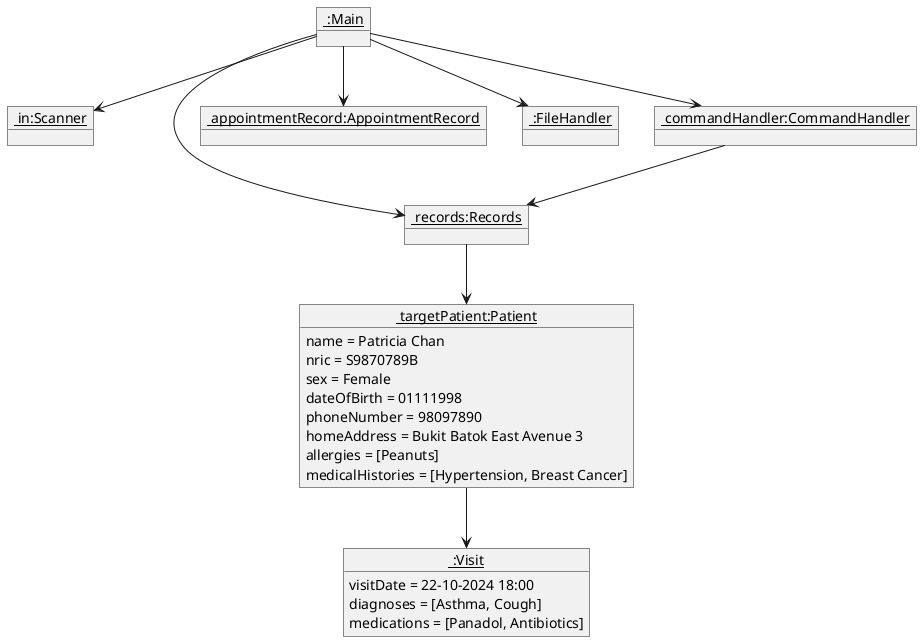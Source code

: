 @startuml
'https://plantuml.com/object-diagram

object "<u> :Main</u>" as Main
object "<u> in:Scanner</u>" as Scanner
object "<u> records:Records</u>" as Records
object "<u> appointmentRecord:AppointmentRecord</u>" as AppointmentRecord
object "<u> :FileHandler</u>" as FileHandler
object "<u> commandHandler:CommandHandler</u>" as CommandHandler

object "<u> targetPatient:Patient</u>" as Patient {
name = Patricia Chan
nric = S9870789B
sex = Female
dateOfBirth = 01111998
phoneNumber = 98097890
homeAddress = Bukit Batok East Avenue 3
allergies = [Peanuts]
medicalHistories = [Hypertension, Breast Cancer]
}

object "<u> :Visit</u>" as Visit {
visitDate = 22-10-2024 18:00
diagnoses = [Asthma, Cough]
medications = [Panadol, Antibiotics]
}

Main --> Scanner
Main --> Records
Main --> AppointmentRecord
Main --> FileHandler
Main --> CommandHandler
Patient --> Visit
CommandHandler --> Records
Records --> Patient

@enduml